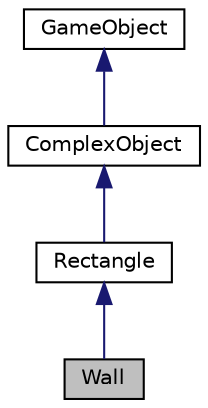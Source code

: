 digraph "Wall"
{
 // LATEX_PDF_SIZE
  edge [fontname="Helvetica",fontsize="10",labelfontname="Helvetica",labelfontsize="10"];
  node [fontname="Helvetica",fontsize="10",shape=record];
  Node1 [label="Wall",height=0.2,width=0.4,color="black", fillcolor="grey75", style="filled", fontcolor="black",tooltip=" "];
  Node2 -> Node1 [dir="back",color="midnightblue",fontsize="10",style="solid"];
  Node2 [label="Rectangle",height=0.2,width=0.4,color="black", fillcolor="white", style="filled",URL="$classRectangle.html",tooltip=" "];
  Node3 -> Node2 [dir="back",color="midnightblue",fontsize="10",style="solid"];
  Node3 [label="ComplexObject",height=0.2,width=0.4,color="black", fillcolor="white", style="filled",URL="$classComplexObject.html",tooltip=" "];
  Node4 -> Node3 [dir="back",color="midnightblue",fontsize="10",style="solid"];
  Node4 [label="GameObject",height=0.2,width=0.4,color="black", fillcolor="white", style="filled",URL="$classGameObject.html",tooltip=" "];
}
